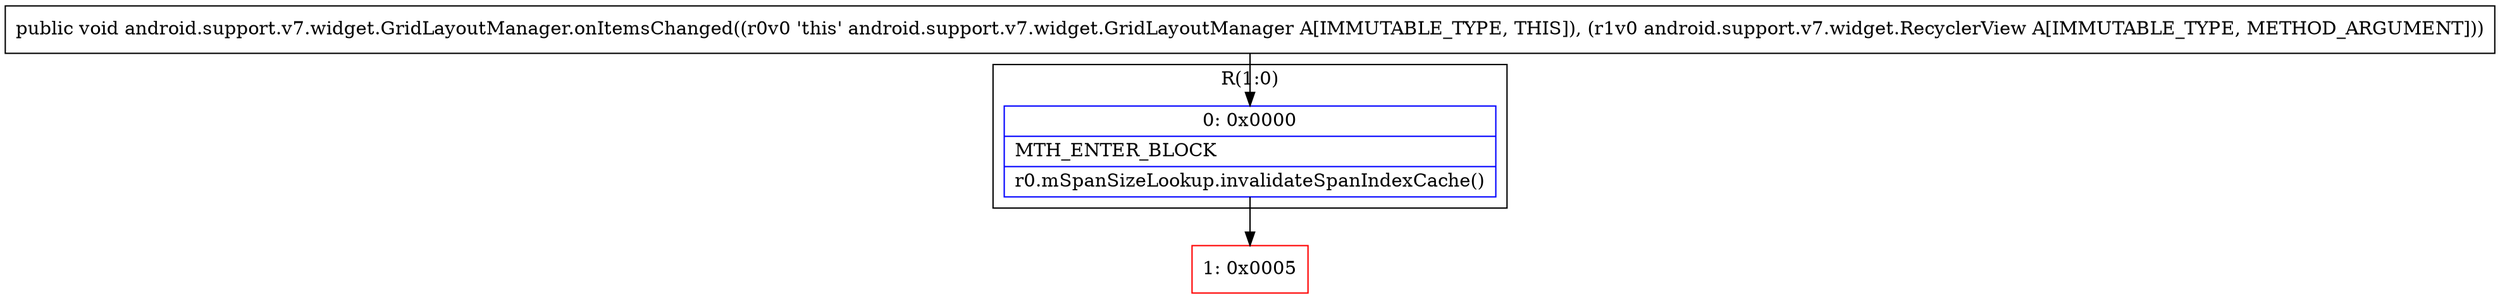 digraph "CFG forandroid.support.v7.widget.GridLayoutManager.onItemsChanged(Landroid\/support\/v7\/widget\/RecyclerView;)V" {
subgraph cluster_Region_136265705 {
label = "R(1:0)";
node [shape=record,color=blue];
Node_0 [shape=record,label="{0\:\ 0x0000|MTH_ENTER_BLOCK\l|r0.mSpanSizeLookup.invalidateSpanIndexCache()\l}"];
}
Node_1 [shape=record,color=red,label="{1\:\ 0x0005}"];
MethodNode[shape=record,label="{public void android.support.v7.widget.GridLayoutManager.onItemsChanged((r0v0 'this' android.support.v7.widget.GridLayoutManager A[IMMUTABLE_TYPE, THIS]), (r1v0 android.support.v7.widget.RecyclerView A[IMMUTABLE_TYPE, METHOD_ARGUMENT])) }"];
MethodNode -> Node_0;
Node_0 -> Node_1;
}

